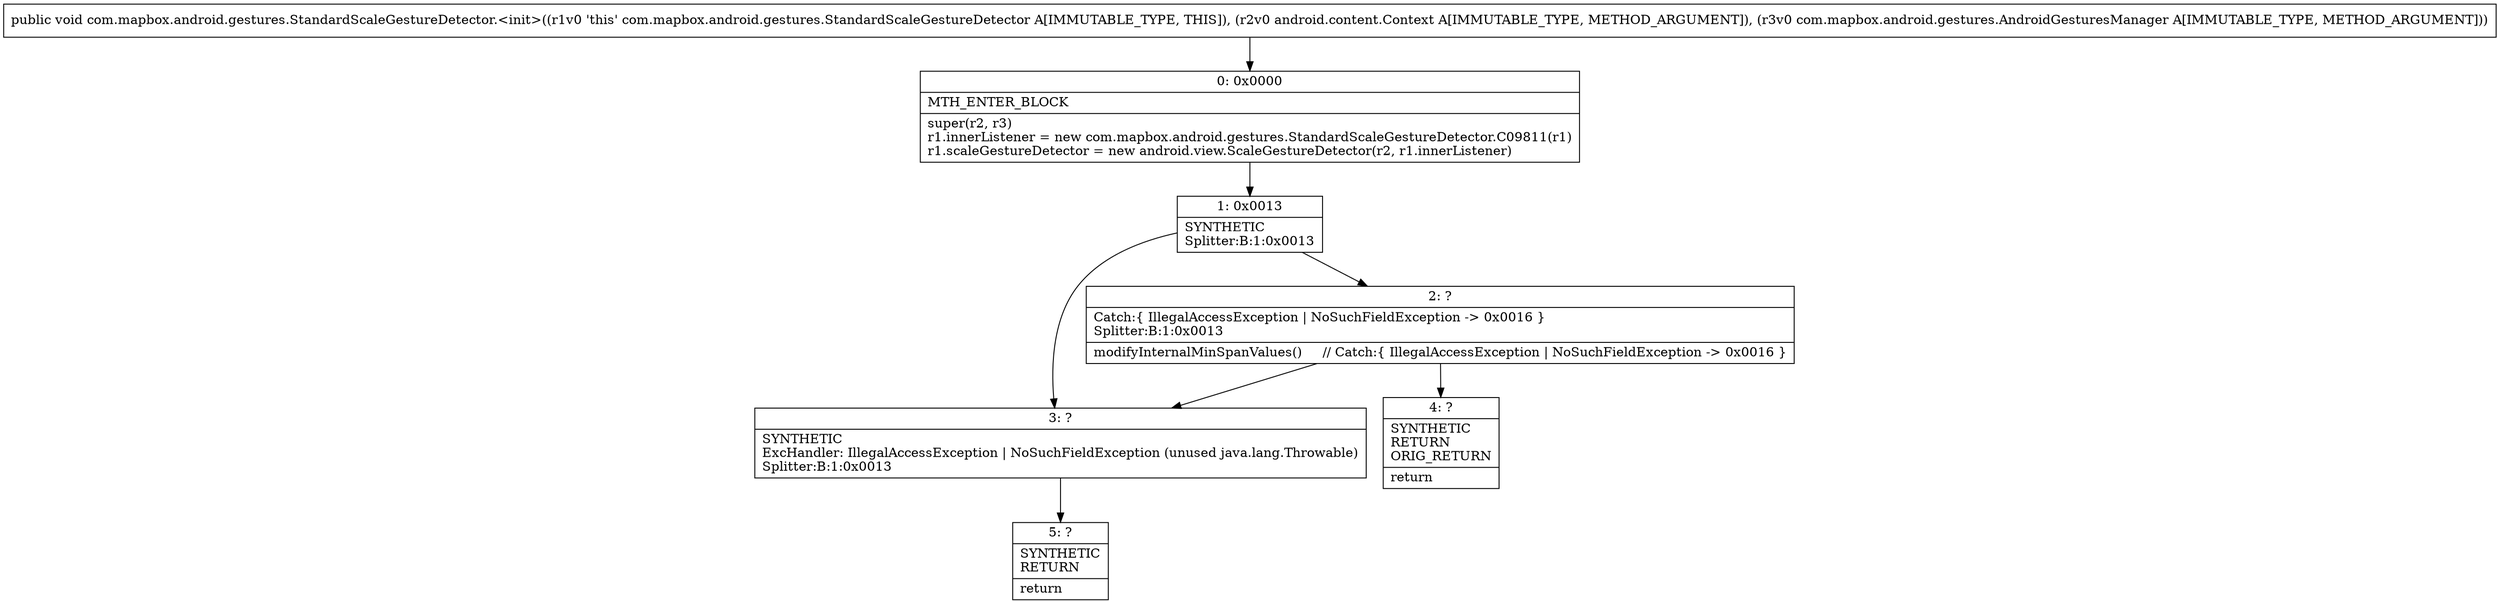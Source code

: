 digraph "CFG forcom.mapbox.android.gestures.StandardScaleGestureDetector.\<init\>(Landroid\/content\/Context;Lcom\/mapbox\/android\/gestures\/AndroidGesturesManager;)V" {
Node_0 [shape=record,label="{0\:\ 0x0000|MTH_ENTER_BLOCK\l|super(r2, r3)\lr1.innerListener = new com.mapbox.android.gestures.StandardScaleGestureDetector.C09811(r1)\lr1.scaleGestureDetector = new android.view.ScaleGestureDetector(r2, r1.innerListener)\l}"];
Node_1 [shape=record,label="{1\:\ 0x0013|SYNTHETIC\lSplitter:B:1:0x0013\l}"];
Node_2 [shape=record,label="{2\:\ ?|Catch:\{ IllegalAccessException \| NoSuchFieldException \-\> 0x0016 \}\lSplitter:B:1:0x0013\l|modifyInternalMinSpanValues()     \/\/ Catch:\{ IllegalAccessException \| NoSuchFieldException \-\> 0x0016 \}\l}"];
Node_3 [shape=record,label="{3\:\ ?|SYNTHETIC\lExcHandler: IllegalAccessException \| NoSuchFieldException (unused java.lang.Throwable)\lSplitter:B:1:0x0013\l}"];
Node_4 [shape=record,label="{4\:\ ?|SYNTHETIC\lRETURN\lORIG_RETURN\l|return\l}"];
Node_5 [shape=record,label="{5\:\ ?|SYNTHETIC\lRETURN\l|return\l}"];
MethodNode[shape=record,label="{public void com.mapbox.android.gestures.StandardScaleGestureDetector.\<init\>((r1v0 'this' com.mapbox.android.gestures.StandardScaleGestureDetector A[IMMUTABLE_TYPE, THIS]), (r2v0 android.content.Context A[IMMUTABLE_TYPE, METHOD_ARGUMENT]), (r3v0 com.mapbox.android.gestures.AndroidGesturesManager A[IMMUTABLE_TYPE, METHOD_ARGUMENT])) }"];
MethodNode -> Node_0;
Node_0 -> Node_1;
Node_1 -> Node_2;
Node_1 -> Node_3;
Node_2 -> Node_3;
Node_2 -> Node_4;
Node_3 -> Node_5;
}


